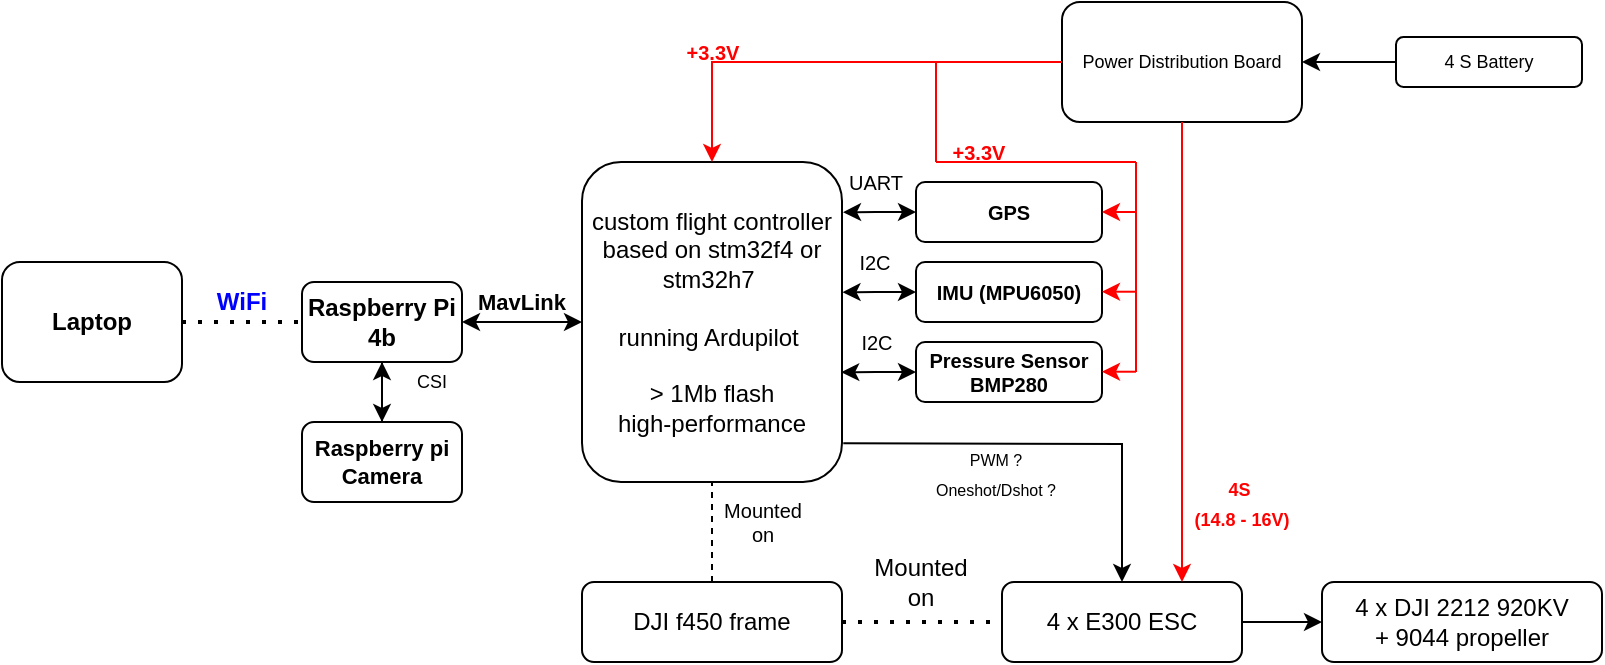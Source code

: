 <mxfile version="16.5.1" type="device"><diagram id="By1uRI8FV0sZyzmCQt1J" name="Page-1"><mxGraphModel dx="716" dy="448" grid="1" gridSize="10" guides="1" tooltips="1" connect="1" arrows="1" fold="1" page="1" pageScale="1" pageWidth="827" pageHeight="1169" math="0" shadow="0"><root><mxCell id="0"/><mxCell id="1" parent="0"/><mxCell id="5fi2CNRXyEpznnz3hncb-1" value="DJI f450 frame" style="rounded=1;whiteSpace=wrap;html=1;" vertex="1" parent="1"><mxGeometry x="303" y="490" width="130" height="40" as="geometry"/></mxCell><mxCell id="5fi2CNRXyEpznnz3hncb-2" value="custom flight controller based on stm32f4 or stm32h7&amp;nbsp;&lt;br&gt;&lt;br&gt;running Ardupilot&amp;nbsp;&lt;br&gt;&lt;br&gt;&amp;gt; 1Mb flash&lt;br&gt;high-performance" style="rounded=1;whiteSpace=wrap;html=1;" vertex="1" parent="1"><mxGeometry x="303" y="280" width="130" height="160" as="geometry"/></mxCell><mxCell id="5fi2CNRXyEpznnz3hncb-3" value="" style="endArrow=none;html=1;rounded=0;entryX=0.5;entryY=1;entryDx=0;entryDy=0;exitX=0.5;exitY=0;exitDx=0;exitDy=0;dashed=1;" edge="1" parent="1" source="5fi2CNRXyEpznnz3hncb-1" target="5fi2CNRXyEpznnz3hncb-2"><mxGeometry width="50" height="50" relative="1" as="geometry"><mxPoint x="443" y="510" as="sourcePoint"/><mxPoint x="493" y="460" as="targetPoint"/></mxGeometry></mxCell><mxCell id="5fi2CNRXyEpznnz3hncb-4" value="Mounted on" style="text;html=1;strokeColor=none;fillColor=none;align=center;verticalAlign=middle;whiteSpace=wrap;rounded=0;fontSize=10;" vertex="1" parent="1"><mxGeometry x="374" y="450" width="39" height="20" as="geometry"/></mxCell><mxCell id="5fi2CNRXyEpznnz3hncb-5" value="4 x E300 ESC" style="rounded=1;whiteSpace=wrap;html=1;" vertex="1" parent="1"><mxGeometry x="513" y="490" width="120" height="40" as="geometry"/></mxCell><mxCell id="5fi2CNRXyEpznnz3hncb-11" value="&lt;font style=&quot;font-size: 8px&quot;&gt;PWM ?&lt;br&gt;Oneshot/Dshot ?&lt;/font&gt;" style="text;html=1;strokeColor=none;fillColor=none;align=center;verticalAlign=middle;whiteSpace=wrap;rounded=0;" vertex="1" parent="1"><mxGeometry x="460" y="420" width="100" height="30" as="geometry"/></mxCell><mxCell id="5fi2CNRXyEpznnz3hncb-12" value="" style="endArrow=none;dashed=1;html=1;dashPattern=1 3;strokeWidth=2;rounded=0;fontSize=8;entryX=0;entryY=0.5;entryDx=0;entryDy=0;exitX=1;exitY=0.5;exitDx=0;exitDy=0;" edge="1" parent="1" source="5fi2CNRXyEpznnz3hncb-1" target="5fi2CNRXyEpznnz3hncb-5"><mxGeometry width="50" height="50" relative="1" as="geometry"><mxPoint x="453" y="610" as="sourcePoint"/><mxPoint x="503" y="560" as="targetPoint"/></mxGeometry></mxCell><mxCell id="5fi2CNRXyEpznnz3hncb-13" value="" style="endArrow=classic;html=1;rounded=0;fontSize=8;exitX=1;exitY=0.5;exitDx=0;exitDy=0;" edge="1" parent="1" source="5fi2CNRXyEpznnz3hncb-5"><mxGeometry width="50" height="50" relative="1" as="geometry"><mxPoint x="693" y="550" as="sourcePoint"/><mxPoint x="673" y="510" as="targetPoint"/></mxGeometry></mxCell><mxCell id="5fi2CNRXyEpznnz3hncb-14" value="&lt;font style=&quot;font-size: 12px&quot;&gt;4 x DJI 2212 920KV &lt;br&gt;+ 9044 propeller&lt;/font&gt;" style="rounded=1;whiteSpace=wrap;html=1;fontSize=8;" vertex="1" parent="1"><mxGeometry x="673" y="490" width="140" height="40" as="geometry"/></mxCell><mxCell id="5fi2CNRXyEpznnz3hncb-15" value="Mounted on" style="text;html=1;strokeColor=none;fillColor=none;align=center;verticalAlign=middle;whiteSpace=wrap;rounded=0;" vertex="1" parent="1"><mxGeometry x="453" y="480" width="39" height="20" as="geometry"/></mxCell><mxCell id="5fi2CNRXyEpznnz3hncb-17" value="&lt;font style=&quot;font-size: 9px&quot;&gt;4S&amp;nbsp;&lt;br&gt;(14.8 - 16V)&lt;/font&gt;" style="text;html=1;strokeColor=none;fillColor=none;align=center;verticalAlign=middle;whiteSpace=wrap;rounded=0;fontColor=#FF0000;fontStyle=1" vertex="1" parent="1"><mxGeometry x="603" y="440" width="60" height="20" as="geometry"/></mxCell><mxCell id="5fi2CNRXyEpznnz3hncb-20" value="" style="endArrow=classic;startArrow=classic;html=1;rounded=0;fontSize=9;entryX=0;entryY=0.5;entryDx=0;entryDy=0;" edge="1" parent="1" source="5fi2CNRXyEpznnz3hncb-21" target="5fi2CNRXyEpznnz3hncb-2"><mxGeometry width="50" height="50" relative="1" as="geometry"><mxPoint x="243" y="360" as="sourcePoint"/><mxPoint x="213" y="330" as="targetPoint"/></mxGeometry></mxCell><mxCell id="5fi2CNRXyEpznnz3hncb-21" value="&lt;font style=&quot;font-size: 12px&quot;&gt;&lt;b&gt;Raspberry Pi 4b&lt;/b&gt;&lt;/font&gt;" style="rounded=1;whiteSpace=wrap;html=1;fontSize=9;" vertex="1" parent="1"><mxGeometry x="163" y="340" width="80" height="40" as="geometry"/></mxCell><mxCell id="5fi2CNRXyEpznnz3hncb-22" value="MavLink" style="text;html=1;strokeColor=none;fillColor=none;align=center;verticalAlign=middle;whiteSpace=wrap;rounded=0;fontSize=11;fontStyle=1" vertex="1" parent="1"><mxGeometry x="243" y="340" width="60" height="20" as="geometry"/></mxCell><mxCell id="5fi2CNRXyEpznnz3hncb-23" value="" style="endArrow=none;dashed=1;html=1;dashPattern=1 3;strokeWidth=2;rounded=0;fontSize=9;entryX=0;entryY=0.5;entryDx=0;entryDy=0;" edge="1" parent="1" target="5fi2CNRXyEpznnz3hncb-21"><mxGeometry width="50" height="50" relative="1" as="geometry"><mxPoint x="103" y="360" as="sourcePoint"/><mxPoint x="133" y="360" as="targetPoint"/></mxGeometry></mxCell><mxCell id="5fi2CNRXyEpznnz3hncb-24" value="&lt;b&gt;&lt;font style=&quot;font-size: 12px&quot;&gt;Laptop&lt;/font&gt;&lt;/b&gt;" style="rounded=1;whiteSpace=wrap;html=1;fontSize=9;" vertex="1" parent="1"><mxGeometry x="13" y="330" width="90" height="60" as="geometry"/></mxCell><mxCell id="5fi2CNRXyEpznnz3hncb-25" value="WiFi" style="text;html=1;strokeColor=none;fillColor=none;align=center;verticalAlign=middle;whiteSpace=wrap;rounded=0;fontSize=12;fontStyle=1;fontColor=#0000FF;" vertex="1" parent="1"><mxGeometry x="113" y="340" width="40" height="20" as="geometry"/></mxCell><mxCell id="5fi2CNRXyEpznnz3hncb-26" value="" style="endArrow=classic;html=1;rounded=0;fontSize=9;exitX=0.5;exitY=1;exitDx=0;exitDy=0;" edge="1" parent="1" source="5fi2CNRXyEpznnz3hncb-21"><mxGeometry width="50" height="50" relative="1" as="geometry"><mxPoint x="203" y="530" as="sourcePoint"/><mxPoint x="203" y="410" as="targetPoint"/></mxGeometry></mxCell><mxCell id="5fi2CNRXyEpznnz3hncb-30" value="" style="edgeStyle=orthogonalEdgeStyle;rounded=0;orthogonalLoop=1;jettySize=auto;html=1;fontSize=9;" edge="1" parent="1" source="5fi2CNRXyEpznnz3hncb-27" target="5fi2CNRXyEpznnz3hncb-21"><mxGeometry relative="1" as="geometry"/></mxCell><mxCell id="5fi2CNRXyEpznnz3hncb-27" value="&lt;b&gt;&lt;font style=&quot;font-size: 11px&quot;&gt;Raspberry pi Camera&lt;/font&gt;&lt;/b&gt;" style="rounded=1;whiteSpace=wrap;html=1;fontSize=9;" vertex="1" parent="1"><mxGeometry x="163" y="410" width="80" height="40" as="geometry"/></mxCell><mxCell id="5fi2CNRXyEpznnz3hncb-28" value="CSI" style="text;html=1;strokeColor=none;fillColor=none;align=center;verticalAlign=middle;whiteSpace=wrap;rounded=0;fontSize=9;" vertex="1" parent="1"><mxGeometry x="203" y="380" width="50" height="20" as="geometry"/></mxCell><mxCell id="5fi2CNRXyEpznnz3hncb-31" value="Power Distribution Board" style="rounded=1;whiteSpace=wrap;html=1;fontSize=9;" vertex="1" parent="1"><mxGeometry x="543" y="200" width="120" height="60" as="geometry"/></mxCell><mxCell id="5fi2CNRXyEpznnz3hncb-32" value="" style="endArrow=classic;html=1;rounded=0;fontSize=9;entryX=0.5;entryY=0;entryDx=0;entryDy=0;exitX=0;exitY=0.5;exitDx=0;exitDy=0;fontColor=#FF0000;strokeColor=#FF0000;" edge="1" parent="1" source="5fi2CNRXyEpznnz3hncb-31" target="5fi2CNRXyEpznnz3hncb-2"><mxGeometry width="50" height="50" relative="1" as="geometry"><mxPoint x="540" y="230" as="sourcePoint"/><mxPoint x="480" y="220" as="targetPoint"/><Array as="points"><mxPoint x="368" y="230"/></Array></mxGeometry></mxCell><mxCell id="5fi2CNRXyEpznnz3hncb-33" value="+3.3V" style="text;html=1;strokeColor=none;fillColor=none;align=center;verticalAlign=middle;whiteSpace=wrap;rounded=0;fontSize=10;fontStyle=1;fontColor=#FF0000;" vertex="1" parent="1"><mxGeometry x="346.5" y="220" width="43" height="10" as="geometry"/></mxCell><mxCell id="5fi2CNRXyEpznnz3hncb-35" value="" style="endArrow=classic;html=1;rounded=0;fontSize=9;fontColor=#00FF00;exitX=1.005;exitY=0.879;exitDx=0;exitDy=0;exitPerimeter=0;entryX=0.5;entryY=0;entryDx=0;entryDy=0;" edge="1" parent="1" source="5fi2CNRXyEpznnz3hncb-2" target="5fi2CNRXyEpznnz3hncb-5"><mxGeometry width="50" height="50" relative="1" as="geometry"><mxPoint x="450" y="470" as="sourcePoint"/><mxPoint x="500" y="420" as="targetPoint"/><Array as="points"><mxPoint x="573" y="421"/></Array></mxGeometry></mxCell><mxCell id="5fi2CNRXyEpznnz3hncb-36" value="" style="endArrow=classic;html=1;rounded=0;fontSize=9;fontColor=#00FF00;exitX=0.5;exitY=1;exitDx=0;exitDy=0;entryX=0.75;entryY=0;entryDx=0;entryDy=0;strokeColor=#FF0000;" edge="1" parent="1" source="5fi2CNRXyEpznnz3hncb-31" target="5fi2CNRXyEpznnz3hncb-5"><mxGeometry width="50" height="50" relative="1" as="geometry"><mxPoint x="600" y="360" as="sourcePoint"/><mxPoint x="650" y="310" as="targetPoint"/></mxGeometry></mxCell><mxCell id="5fi2CNRXyEpznnz3hncb-38" style="edgeStyle=orthogonalEdgeStyle;rounded=0;orthogonalLoop=1;jettySize=auto;html=1;entryX=1;entryY=0.5;entryDx=0;entryDy=0;fontSize=9;fontColor=#000000;" edge="1" parent="1" source="5fi2CNRXyEpznnz3hncb-37" target="5fi2CNRXyEpznnz3hncb-31"><mxGeometry relative="1" as="geometry"/></mxCell><mxCell id="5fi2CNRXyEpznnz3hncb-37" value="&lt;font color=&quot;#000000&quot;&gt;4 S Battery&lt;/font&gt;" style="rounded=1;whiteSpace=wrap;html=1;fontSize=9;fontColor=#00FF00;" vertex="1" parent="1"><mxGeometry x="710" y="217.5" width="93" height="25" as="geometry"/></mxCell><mxCell id="5fi2CNRXyEpznnz3hncb-42" style="edgeStyle=orthogonalEdgeStyle;rounded=0;orthogonalLoop=1;jettySize=auto;html=1;entryX=1.004;entryY=0.157;entryDx=0;entryDy=0;entryPerimeter=0;fontSize=10;fontColor=default;startArrow=classic;startFill=1;strokeColor=#000000;" edge="1" parent="1" source="5fi2CNRXyEpznnz3hncb-40" target="5fi2CNRXyEpznnz3hncb-2"><mxGeometry relative="1" as="geometry"/></mxCell><mxCell id="5fi2CNRXyEpznnz3hncb-40" value="&lt;b&gt;GPS&lt;/b&gt;" style="rounded=1;whiteSpace=wrap;html=1;fontSize=10;fontColor=default;fillColor=default;" vertex="1" parent="1"><mxGeometry x="470" y="290" width="93" height="30" as="geometry"/></mxCell><mxCell id="5fi2CNRXyEpznnz3hncb-45" style="edgeStyle=orthogonalEdgeStyle;rounded=0;orthogonalLoop=1;jettySize=auto;html=1;entryX=1.002;entryY=0.407;entryDx=0;entryDy=0;entryPerimeter=0;fontSize=10;fontColor=default;startArrow=classic;startFill=1;strokeColor=#000000;" edge="1" parent="1" source="5fi2CNRXyEpznnz3hncb-43" target="5fi2CNRXyEpznnz3hncb-2"><mxGeometry relative="1" as="geometry"/></mxCell><mxCell id="5fi2CNRXyEpznnz3hncb-43" value="&lt;b&gt;IMU (MPU6050)&lt;/b&gt;" style="rounded=1;whiteSpace=wrap;html=1;fontSize=10;fontColor=default;fillColor=default;" vertex="1" parent="1"><mxGeometry x="470" y="330" width="93" height="30" as="geometry"/></mxCell><mxCell id="5fi2CNRXyEpznnz3hncb-46" style="edgeStyle=orthogonalEdgeStyle;rounded=0;orthogonalLoop=1;jettySize=auto;html=1;entryX=0.997;entryY=0.657;entryDx=0;entryDy=0;entryPerimeter=0;fontSize=10;fontColor=default;startArrow=classic;startFill=1;strokeColor=#000000;" edge="1" parent="1" source="5fi2CNRXyEpznnz3hncb-44" target="5fi2CNRXyEpznnz3hncb-2"><mxGeometry relative="1" as="geometry"/></mxCell><mxCell id="5fi2CNRXyEpznnz3hncb-44" value="&lt;b&gt;Pressure Sensor&lt;br&gt;BMP280&lt;br&gt;&lt;/b&gt;" style="rounded=1;whiteSpace=wrap;html=1;fontSize=10;fontColor=default;fillColor=default;" vertex="1" parent="1"><mxGeometry x="470" y="370" width="93" height="30" as="geometry"/></mxCell><mxCell id="5fi2CNRXyEpznnz3hncb-47" value="UART" style="text;html=1;strokeColor=none;fillColor=none;align=center;verticalAlign=middle;whiteSpace=wrap;rounded=0;fontSize=10;fontColor=default;" vertex="1" parent="1"><mxGeometry x="434" y="280" width="32" height="20" as="geometry"/></mxCell><mxCell id="5fi2CNRXyEpznnz3hncb-48" value="I2C" style="text;html=1;strokeColor=none;fillColor=none;align=center;verticalAlign=middle;whiteSpace=wrap;rounded=0;fontSize=10;fontColor=default;" vertex="1" parent="1"><mxGeometry x="433" y="320" width="33" height="20" as="geometry"/></mxCell><mxCell id="5fi2CNRXyEpznnz3hncb-49" value="I2C" style="text;html=1;strokeColor=none;fillColor=none;align=center;verticalAlign=middle;whiteSpace=wrap;rounded=0;fontSize=10;fontColor=default;" vertex="1" parent="1"><mxGeometry x="434" y="360" width="33" height="20" as="geometry"/></mxCell><mxCell id="5fi2CNRXyEpznnz3hncb-50" value="" style="endArrow=classic;html=1;rounded=0;fontSize=10;fontColor=default;strokeColor=#FF0000;entryX=1;entryY=0.5;entryDx=0;entryDy=0;" edge="1" parent="1" target="5fi2CNRXyEpznnz3hncb-40"><mxGeometry width="50" height="50" relative="1" as="geometry"><mxPoint x="580" y="305" as="sourcePoint"/><mxPoint x="610" y="310" as="targetPoint"/></mxGeometry></mxCell><mxCell id="5fi2CNRXyEpznnz3hncb-51" value="" style="endArrow=classic;html=1;rounded=0;fontSize=10;fontColor=default;strokeColor=#FF0000;entryX=1;entryY=0.5;entryDx=0;entryDy=0;" edge="1" parent="1"><mxGeometry width="50" height="50" relative="1" as="geometry"><mxPoint x="580" y="344.86" as="sourcePoint"/><mxPoint x="563.0" y="344.86" as="targetPoint"/></mxGeometry></mxCell><mxCell id="5fi2CNRXyEpznnz3hncb-52" value="" style="endArrow=classic;html=1;rounded=0;fontSize=10;fontColor=default;strokeColor=#FF0000;entryX=1;entryY=0.5;entryDx=0;entryDy=0;" edge="1" parent="1"><mxGeometry width="50" height="50" relative="1" as="geometry"><mxPoint x="580" y="384.86" as="sourcePoint"/><mxPoint x="563.0" y="384.86" as="targetPoint"/></mxGeometry></mxCell><mxCell id="5fi2CNRXyEpznnz3hncb-53" value="" style="endArrow=none;html=1;rounded=0;fontSize=10;fontColor=default;strokeColor=#FF0000;" edge="1" parent="1"><mxGeometry width="50" height="50" relative="1" as="geometry"><mxPoint x="580" y="385" as="sourcePoint"/><mxPoint x="580" y="280" as="targetPoint"/></mxGeometry></mxCell><mxCell id="5fi2CNRXyEpznnz3hncb-54" value="" style="endArrow=none;html=1;rounded=0;fontSize=10;fontColor=default;strokeColor=#FF0000;" edge="1" parent="1"><mxGeometry width="50" height="50" relative="1" as="geometry"><mxPoint x="480" y="280" as="sourcePoint"/><mxPoint x="580" y="280" as="targetPoint"/></mxGeometry></mxCell><mxCell id="5fi2CNRXyEpznnz3hncb-55" value="" style="endArrow=none;html=1;rounded=0;fontSize=10;fontColor=default;strokeColor=#FF0000;" edge="1" parent="1"><mxGeometry width="50" height="50" relative="1" as="geometry"><mxPoint x="480" y="280" as="sourcePoint"/><mxPoint x="480" y="230" as="targetPoint"/></mxGeometry></mxCell><mxCell id="5fi2CNRXyEpznnz3hncb-56" value="+3.3V" style="text;html=1;strokeColor=none;fillColor=none;align=center;verticalAlign=middle;whiteSpace=wrap;rounded=0;fontSize=10;fontStyle=1;fontColor=#FF0000;" vertex="1" parent="1"><mxGeometry x="480" y="270" width="43" height="10" as="geometry"/></mxCell></root></mxGraphModel></diagram></mxfile>
